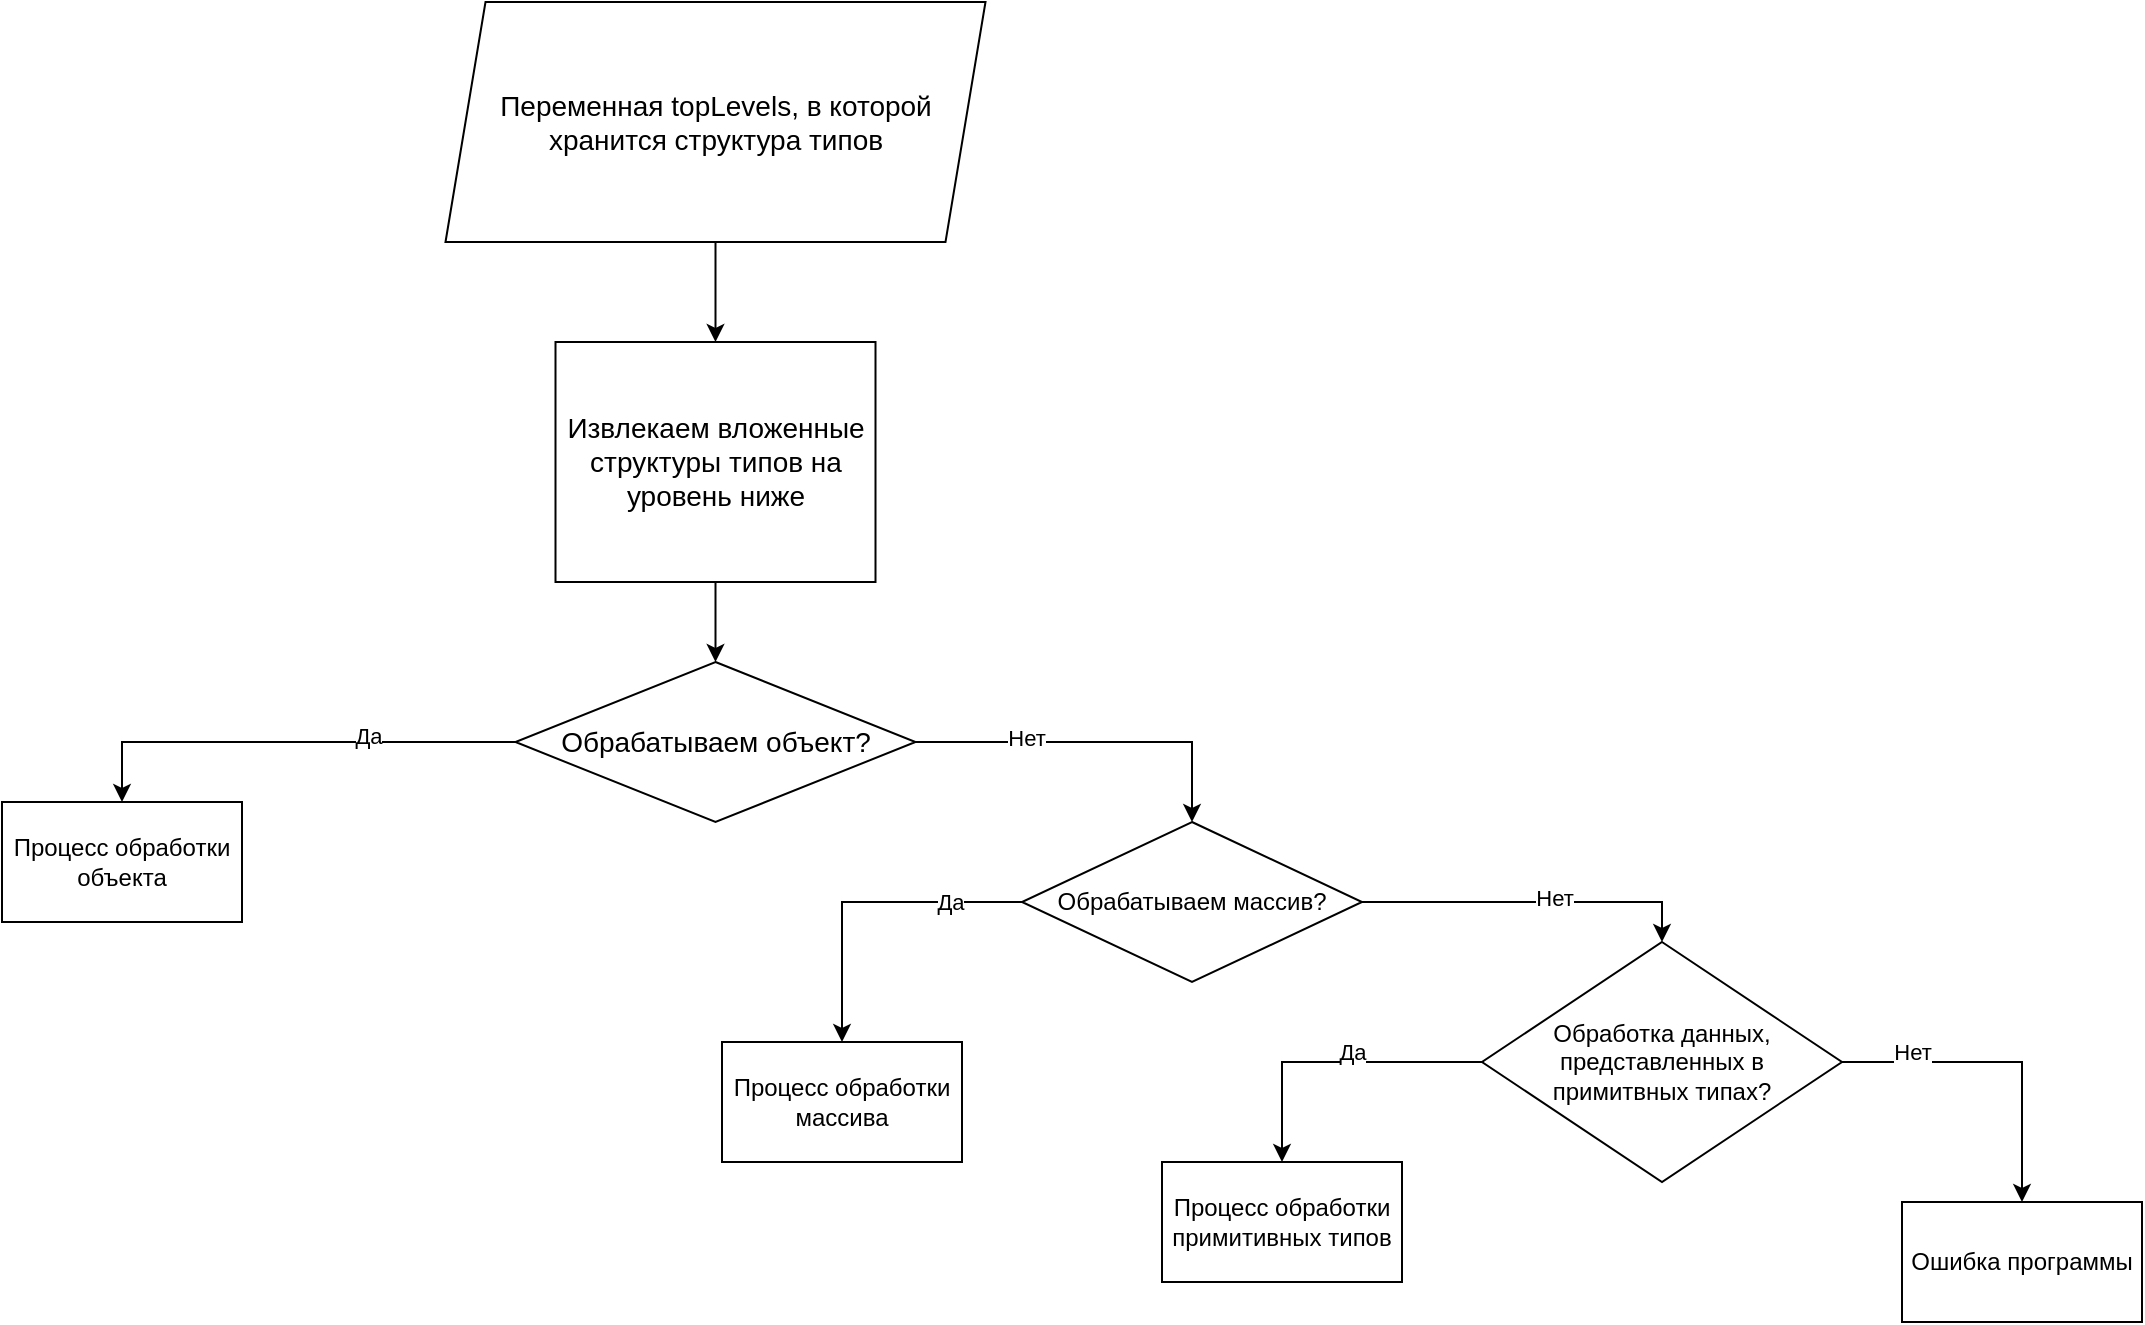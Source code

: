 <mxfile version="24.4.2" type="github">
  <diagram name="Page-1" id="1g6iJyspXUJ4lVBro7co">
    <mxGraphModel dx="2862" dy="2212" grid="1" gridSize="10" guides="1" tooltips="1" connect="1" arrows="1" fold="1" page="1" pageScale="1" pageWidth="827" pageHeight="1169" math="0" shadow="0">
      <root>
        <mxCell id="0" />
        <mxCell id="1" parent="0" />
        <mxCell id="7kiGGMUhW2Vi5Jfto_A3-23" style="edgeStyle=orthogonalEdgeStyle;rounded=0;orthogonalLoop=1;jettySize=auto;html=1;" edge="1" parent="1" source="7kiGGMUhW2Vi5Jfto_A3-21" target="7kiGGMUhW2Vi5Jfto_A3-22">
          <mxGeometry relative="1" as="geometry" />
        </mxCell>
        <mxCell id="7kiGGMUhW2Vi5Jfto_A3-21" value="&lt;span style=&quot;font-size: 14px;&quot;&gt;Переменная topLevels, в которой хранится структура типов&lt;/span&gt;" style="shape=parallelogram;perimeter=parallelogramPerimeter;whiteSpace=wrap;html=1;fixedSize=1;" vertex="1" parent="1">
          <mxGeometry x="71.75" y="-150" width="270" height="120" as="geometry" />
        </mxCell>
        <mxCell id="7kiGGMUhW2Vi5Jfto_A3-25" style="edgeStyle=orthogonalEdgeStyle;rounded=0;orthogonalLoop=1;jettySize=auto;html=1;entryX=0.5;entryY=0;entryDx=0;entryDy=0;" edge="1" parent="1" source="7kiGGMUhW2Vi5Jfto_A3-22" target="7kiGGMUhW2Vi5Jfto_A3-24">
          <mxGeometry relative="1" as="geometry" />
        </mxCell>
        <mxCell id="7kiGGMUhW2Vi5Jfto_A3-22" value="&lt;span style=&quot;font-size: 14px;&quot;&gt;Извлекаем вложенные структуры типов на уровень ниже&lt;/span&gt;" style="rounded=0;whiteSpace=wrap;html=1;" vertex="1" parent="1">
          <mxGeometry x="126.75" y="20" width="160" height="120" as="geometry" />
        </mxCell>
        <mxCell id="7kiGGMUhW2Vi5Jfto_A3-27" style="edgeStyle=orthogonalEdgeStyle;rounded=0;orthogonalLoop=1;jettySize=auto;html=1;entryX=0.5;entryY=0;entryDx=0;entryDy=0;" edge="1" parent="1" source="7kiGGMUhW2Vi5Jfto_A3-24" target="7kiGGMUhW2Vi5Jfto_A3-26">
          <mxGeometry relative="1" as="geometry" />
        </mxCell>
        <mxCell id="7kiGGMUhW2Vi5Jfto_A3-28" value="Да" style="edgeLabel;html=1;align=center;verticalAlign=middle;resizable=0;points=[];" vertex="1" connectable="0" parent="7kiGGMUhW2Vi5Jfto_A3-27">
          <mxGeometry x="-0.342" y="-3" relative="1" as="geometry">
            <mxPoint as="offset" />
          </mxGeometry>
        </mxCell>
        <mxCell id="7kiGGMUhW2Vi5Jfto_A3-24" value="&lt;span style=&quot;font-size: 14px;&quot;&gt;Обрабатываем объект?&lt;/span&gt;" style="rhombus;whiteSpace=wrap;html=1;" vertex="1" parent="1">
          <mxGeometry x="106.75" y="180" width="200" height="80" as="geometry" />
        </mxCell>
        <mxCell id="7kiGGMUhW2Vi5Jfto_A3-26" value="Процесс обработки объекта" style="rounded=0;whiteSpace=wrap;html=1;" vertex="1" parent="1">
          <mxGeometry x="-150" y="250" width="120" height="60" as="geometry" />
        </mxCell>
        <mxCell id="7kiGGMUhW2Vi5Jfto_A3-41" style="edgeStyle=orthogonalEdgeStyle;rounded=0;orthogonalLoop=1;jettySize=auto;html=1;entryX=0.5;entryY=0;entryDx=0;entryDy=0;" edge="1" parent="1" source="7kiGGMUhW2Vi5Jfto_A3-30" target="7kiGGMUhW2Vi5Jfto_A3-40">
          <mxGeometry relative="1" as="geometry" />
        </mxCell>
        <mxCell id="7kiGGMUhW2Vi5Jfto_A3-45" value="Да" style="edgeLabel;html=1;align=center;verticalAlign=middle;resizable=0;points=[];" vertex="1" connectable="0" parent="7kiGGMUhW2Vi5Jfto_A3-41">
          <mxGeometry x="-0.121" y="-5" relative="1" as="geometry">
            <mxPoint x="1" as="offset" />
          </mxGeometry>
        </mxCell>
        <mxCell id="7kiGGMUhW2Vi5Jfto_A3-43" style="edgeStyle=orthogonalEdgeStyle;rounded=0;orthogonalLoop=1;jettySize=auto;html=1;entryX=0.5;entryY=0;entryDx=0;entryDy=0;" edge="1" parent="1" source="7kiGGMUhW2Vi5Jfto_A3-30" target="7kiGGMUhW2Vi5Jfto_A3-42">
          <mxGeometry relative="1" as="geometry" />
        </mxCell>
        <mxCell id="7kiGGMUhW2Vi5Jfto_A3-44" value="Нет" style="edgeLabel;html=1;align=center;verticalAlign=middle;resizable=0;points=[];" vertex="1" connectable="0" parent="7kiGGMUhW2Vi5Jfto_A3-43">
          <mxGeometry x="-0.574" y="5" relative="1" as="geometry">
            <mxPoint x="1" as="offset" />
          </mxGeometry>
        </mxCell>
        <mxCell id="7kiGGMUhW2Vi5Jfto_A3-30" value="Обработка данных, представленных в примитвных типах?" style="rhombus;whiteSpace=wrap;html=1;spacingLeft=20;spacingRight=20;" vertex="1" parent="1">
          <mxGeometry x="590" y="320" width="180" height="120" as="geometry" />
        </mxCell>
        <mxCell id="7kiGGMUhW2Vi5Jfto_A3-31" value="Процесс обработки массива" style="rounded=0;whiteSpace=wrap;html=1;" vertex="1" parent="1">
          <mxGeometry x="210" y="370" width="120" height="60" as="geometry" />
        </mxCell>
        <mxCell id="7kiGGMUhW2Vi5Jfto_A3-36" style="edgeStyle=orthogonalEdgeStyle;rounded=0;orthogonalLoop=1;jettySize=auto;html=1;entryX=0.5;entryY=0;entryDx=0;entryDy=0;" edge="1" parent="1" source="7kiGGMUhW2Vi5Jfto_A3-33" target="7kiGGMUhW2Vi5Jfto_A3-30">
          <mxGeometry relative="1" as="geometry" />
        </mxCell>
        <mxCell id="7kiGGMUhW2Vi5Jfto_A3-37" value="Нет" style="edgeLabel;html=1;align=center;verticalAlign=middle;resizable=0;points=[];" vertex="1" connectable="0" parent="7kiGGMUhW2Vi5Jfto_A3-36">
          <mxGeometry x="0.113" y="2" relative="1" as="geometry">
            <mxPoint x="1" as="offset" />
          </mxGeometry>
        </mxCell>
        <mxCell id="7kiGGMUhW2Vi5Jfto_A3-38" style="edgeStyle=orthogonalEdgeStyle;rounded=0;orthogonalLoop=1;jettySize=auto;html=1;entryX=0.5;entryY=0;entryDx=0;entryDy=0;" edge="1" parent="1" source="7kiGGMUhW2Vi5Jfto_A3-33" target="7kiGGMUhW2Vi5Jfto_A3-31">
          <mxGeometry relative="1" as="geometry" />
        </mxCell>
        <mxCell id="7kiGGMUhW2Vi5Jfto_A3-39" value="Да" style="edgeLabel;html=1;align=center;verticalAlign=middle;resizable=0;points=[];" vertex="1" connectable="0" parent="7kiGGMUhW2Vi5Jfto_A3-38">
          <mxGeometry x="-0.531" relative="1" as="geometry">
            <mxPoint x="1" as="offset" />
          </mxGeometry>
        </mxCell>
        <mxCell id="7kiGGMUhW2Vi5Jfto_A3-33" value="Обрабатываем массив?" style="rhombus;whiteSpace=wrap;html=1;" vertex="1" parent="1">
          <mxGeometry x="360" y="260" width="170" height="80" as="geometry" />
        </mxCell>
        <mxCell id="7kiGGMUhW2Vi5Jfto_A3-34" style="edgeStyle=orthogonalEdgeStyle;rounded=0;orthogonalLoop=1;jettySize=auto;html=1;entryX=0.5;entryY=0;entryDx=0;entryDy=0;" edge="1" parent="1" source="7kiGGMUhW2Vi5Jfto_A3-24" target="7kiGGMUhW2Vi5Jfto_A3-33">
          <mxGeometry relative="1" as="geometry" />
        </mxCell>
        <mxCell id="7kiGGMUhW2Vi5Jfto_A3-35" value="Нет" style="edgeLabel;html=1;align=center;verticalAlign=middle;resizable=0;points=[];" vertex="1" connectable="0" parent="7kiGGMUhW2Vi5Jfto_A3-34">
          <mxGeometry x="-0.389" y="2" relative="1" as="geometry">
            <mxPoint as="offset" />
          </mxGeometry>
        </mxCell>
        <mxCell id="7kiGGMUhW2Vi5Jfto_A3-40" value="Процесс обработки примитивных типов" style="rounded=0;whiteSpace=wrap;html=1;" vertex="1" parent="1">
          <mxGeometry x="430" y="430" width="120" height="60" as="geometry" />
        </mxCell>
        <mxCell id="7kiGGMUhW2Vi5Jfto_A3-42" value="Ошибка программы" style="rounded=0;whiteSpace=wrap;html=1;" vertex="1" parent="1">
          <mxGeometry x="800" y="450" width="120" height="60" as="geometry" />
        </mxCell>
      </root>
    </mxGraphModel>
  </diagram>
</mxfile>
